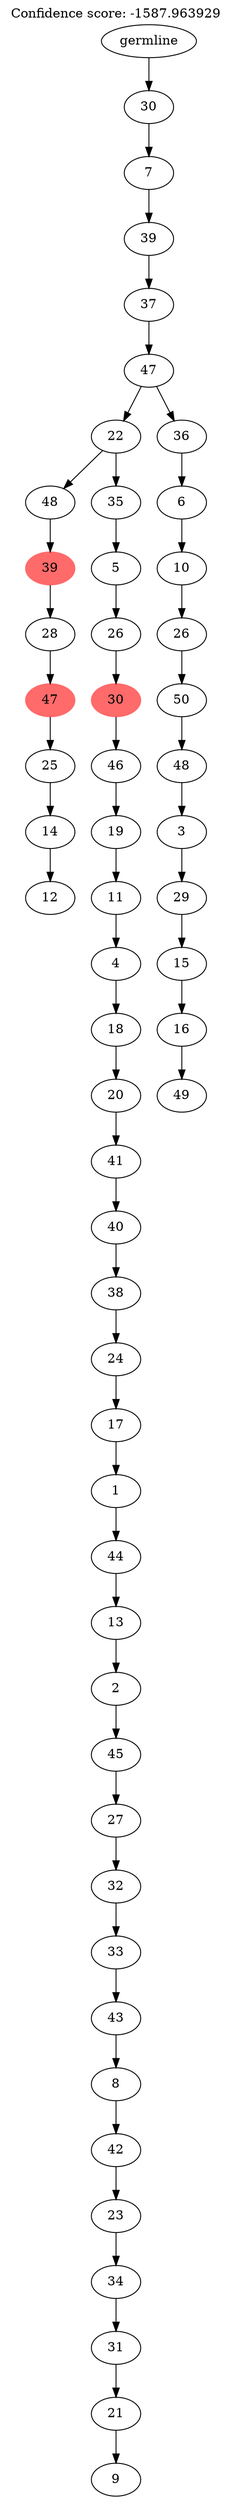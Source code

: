 digraph g {
	"54" -> "55";
	"55" [label="12"];
	"53" -> "54";
	"54" [label="14"];
	"52" -> "53";
	"53" [label="25"];
	"51" -> "52";
	"52" [color=indianred1, style=filled, label="47"];
	"50" -> "51";
	"51" [label="28"];
	"49" -> "50";
	"50" [color=indianred1, style=filled, label="39"];
	"47" -> "48";
	"48" [label="9"];
	"46" -> "47";
	"47" [label="21"];
	"45" -> "46";
	"46" [label="31"];
	"44" -> "45";
	"45" [label="34"];
	"43" -> "44";
	"44" [label="23"];
	"42" -> "43";
	"43" [label="42"];
	"41" -> "42";
	"42" [label="8"];
	"40" -> "41";
	"41" [label="43"];
	"39" -> "40";
	"40" [label="33"];
	"38" -> "39";
	"39" [label="32"];
	"37" -> "38";
	"38" [label="27"];
	"36" -> "37";
	"37" [label="45"];
	"35" -> "36";
	"36" [label="2"];
	"34" -> "35";
	"35" [label="13"];
	"33" -> "34";
	"34" [label="44"];
	"32" -> "33";
	"33" [label="1"];
	"31" -> "32";
	"32" [label="17"];
	"30" -> "31";
	"31" [label="24"];
	"29" -> "30";
	"30" [label="38"];
	"28" -> "29";
	"29" [label="40"];
	"27" -> "28";
	"28" [label="41"];
	"26" -> "27";
	"27" [label="20"];
	"25" -> "26";
	"26" [label="18"];
	"24" -> "25";
	"25" [label="4"];
	"23" -> "24";
	"24" [label="11"];
	"22" -> "23";
	"23" [label="19"];
	"21" -> "22";
	"22" [label="46"];
	"20" -> "21";
	"21" [color=indianred1, style=filled, label="30"];
	"19" -> "20";
	"20" [label="26"];
	"18" -> "19";
	"19" [label="5"];
	"17" -> "18";
	"18" [label="35"];
	"17" -> "49";
	"49" [label="48"];
	"15" -> "16";
	"16" [label="49"];
	"14" -> "15";
	"15" [label="16"];
	"13" -> "14";
	"14" [label="15"];
	"12" -> "13";
	"13" [label="29"];
	"11" -> "12";
	"12" [label="3"];
	"10" -> "11";
	"11" [label="48"];
	"9" -> "10";
	"10" [label="50"];
	"8" -> "9";
	"9" [label="26"];
	"7" -> "8";
	"8" [label="10"];
	"6" -> "7";
	"7" [label="6"];
	"5" -> "6";
	"6" [label="36"];
	"5" -> "17";
	"17" [label="22"];
	"4" -> "5";
	"5" [label="47"];
	"3" -> "4";
	"4" [label="37"];
	"2" -> "3";
	"3" [label="39"];
	"1" -> "2";
	"2" [label="7"];
	"0" -> "1";
	"1" [label="30"];
	"0" [label="germline"];
	labelloc="t";
	label="Confidence score: -1587.963929";
}
